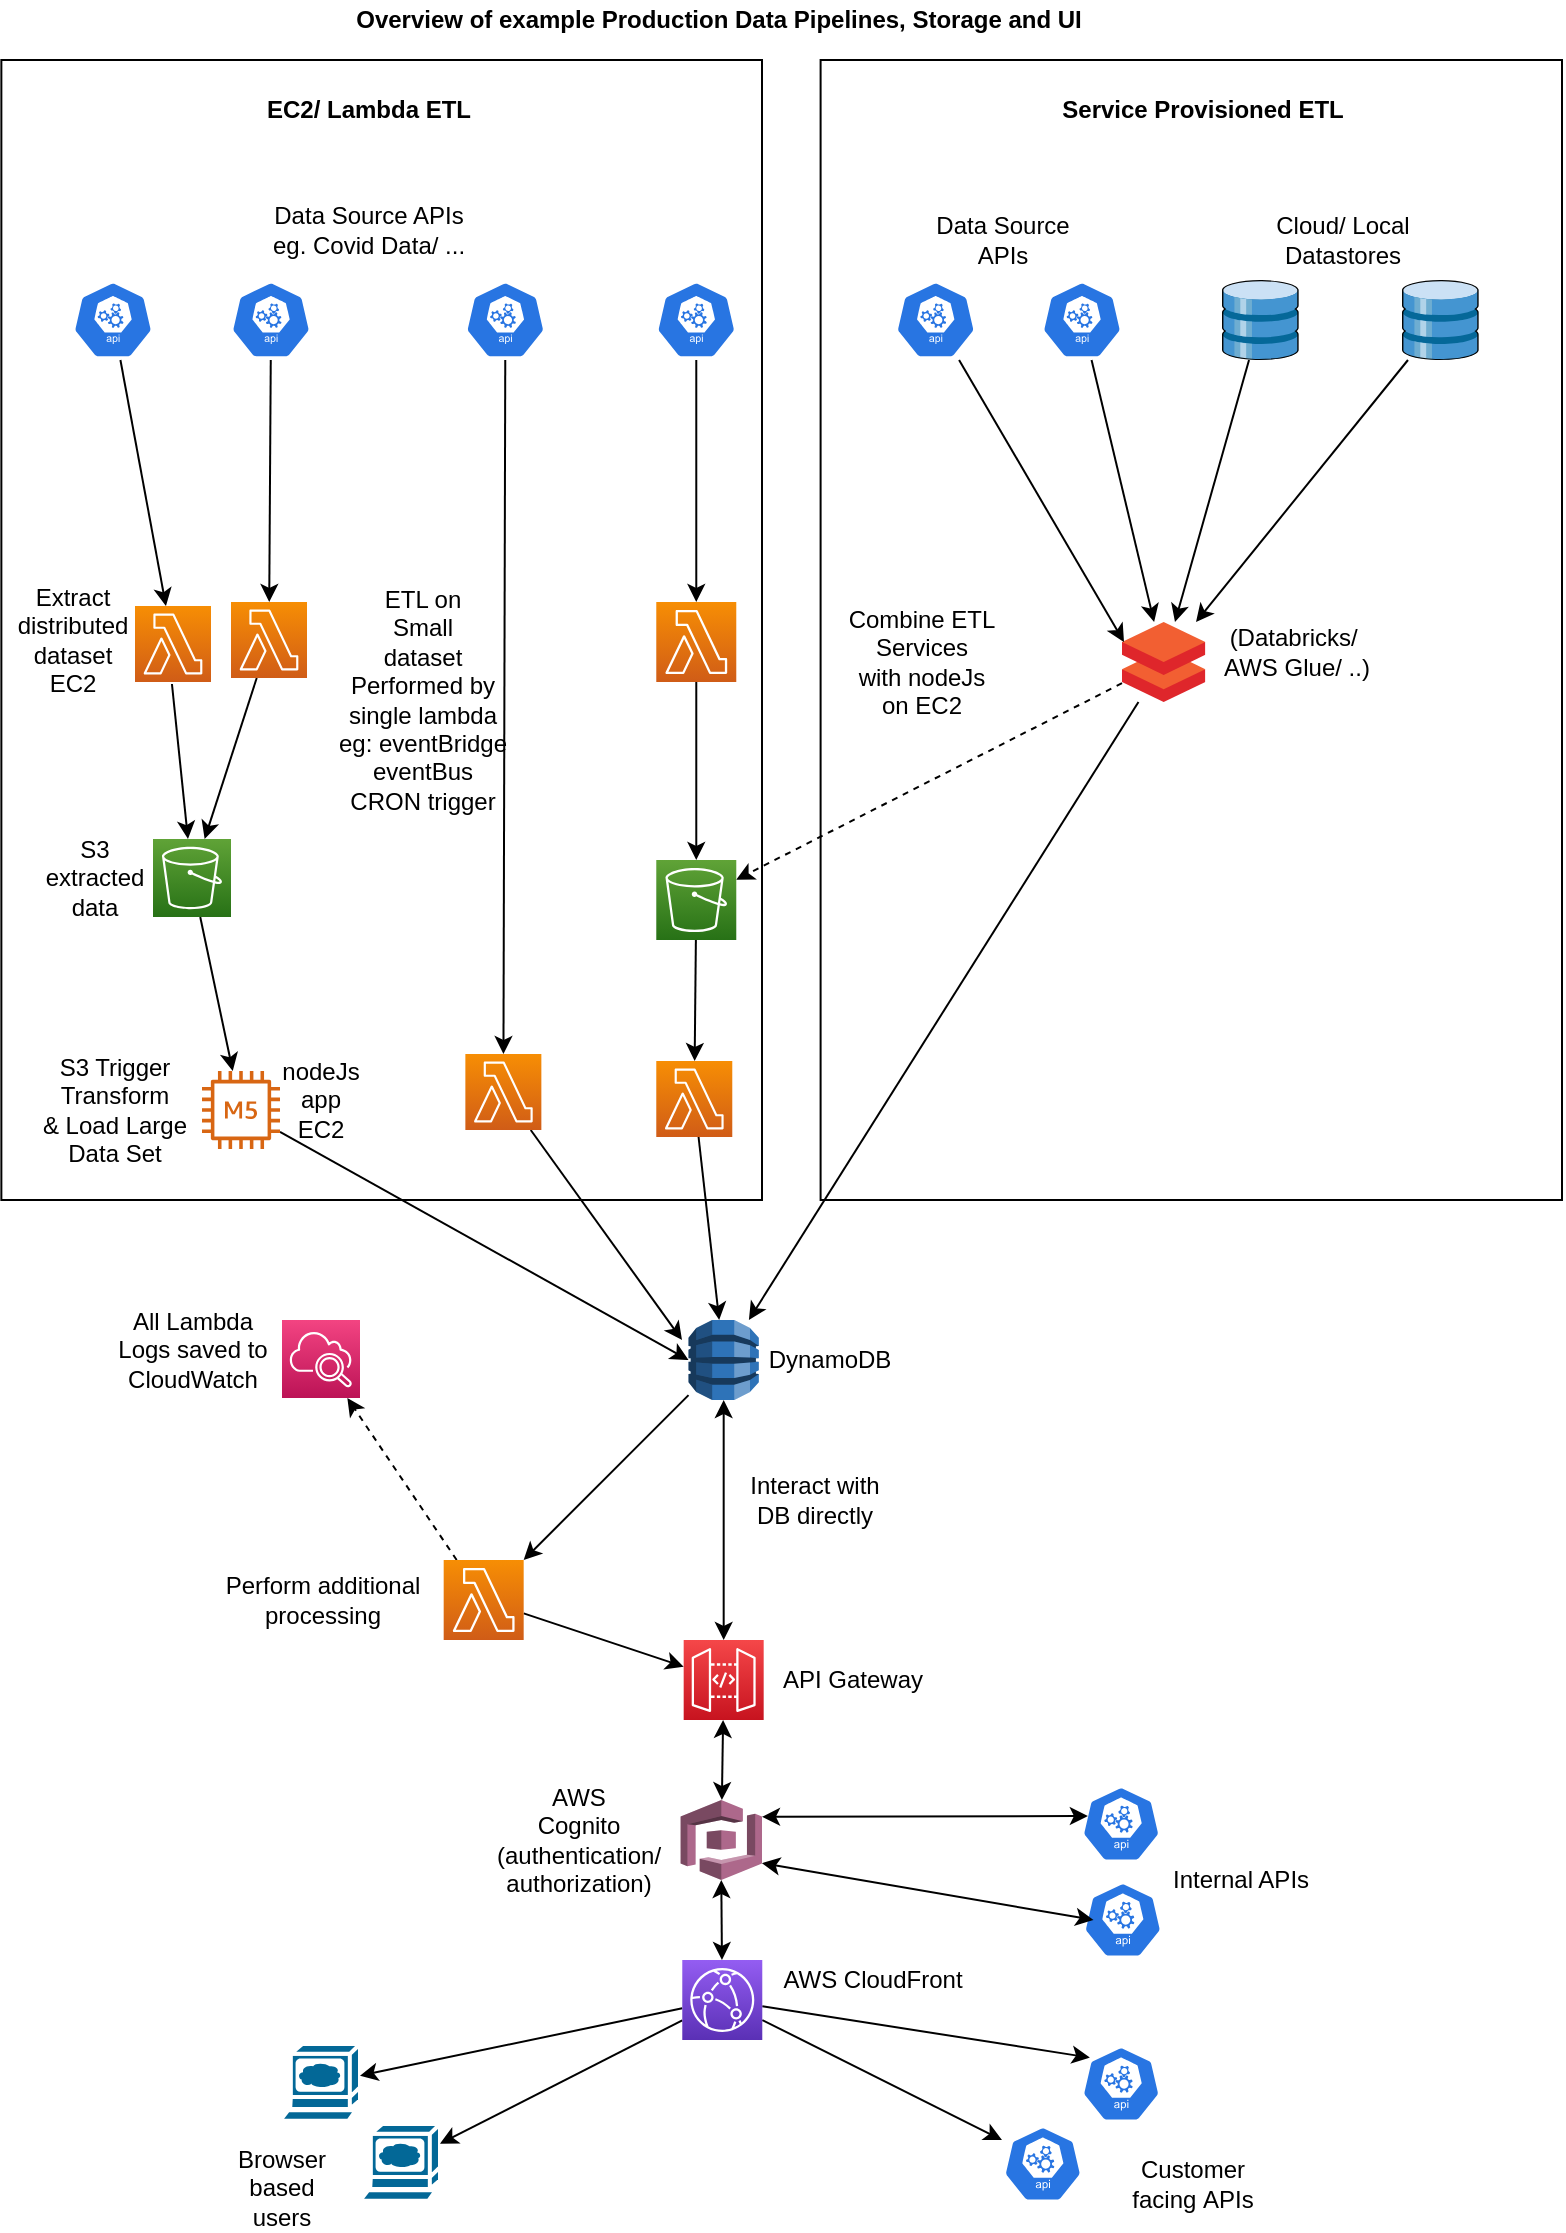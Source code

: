 <mxfile version="13.9.9" type="device"><diagram id="aTCe_defZY4tPfwxbAca" name="Page-1"><mxGraphModel dx="1422" dy="748" grid="1" gridSize="10" guides="1" tooltips="1" connect="1" arrows="1" fold="1" page="1" pageScale="1" pageWidth="827" pageHeight="1169" math="0" shadow="0"><root><mxCell id="0"/><mxCell id="1" parent="0"/><mxCell id="Fxdcf7u8SpKa828DsKwh-8" value="" style="rounded=0;whiteSpace=wrap;html=1;" parent="1" vertex="1"><mxGeometry x="429.3" y="50" width="370.7" height="570" as="geometry"/></mxCell><mxCell id="Fxdcf7u8SpKa828DsKwh-7" value="" style="rounded=0;whiteSpace=wrap;html=1;" parent="1" vertex="1"><mxGeometry x="19.68" y="50" width="380.32" height="570" as="geometry"/></mxCell><mxCell id="BNYEMuig_fA-zuPnoa_L-2" value="&lt;b&gt;Overview of example Production Data Pipelines, Storage and UI&lt;/b&gt;" style="text;html=1;align=center;verticalAlign=middle;resizable=0;points=[];autosize=1;" parent="1" vertex="1"><mxGeometry x="187.68" y="20" width="380" height="20" as="geometry"/></mxCell><mxCell id="BNYEMuig_fA-zuPnoa_L-24" style="edgeStyle=none;rounded=0;orthogonalLoop=1;jettySize=auto;html=1;" parent="1" source="BNYEMuig_fA-zuPnoa_L-3" target="BNYEMuig_fA-zuPnoa_L-23" edge="1"><mxGeometry relative="1" as="geometry"/></mxCell><mxCell id="BNYEMuig_fA-zuPnoa_L-77" style="edgeStyle=none;rounded=0;orthogonalLoop=1;jettySize=auto;html=1;dashed=1;" parent="1" source="BNYEMuig_fA-zuPnoa_L-3" target="BNYEMuig_fA-zuPnoa_L-39" edge="1"><mxGeometry relative="1" as="geometry"/></mxCell><mxCell id="BNYEMuig_fA-zuPnoa_L-3" value="" style="aspect=fixed;html=1;points=[];align=center;image;fontSize=12;image=img/lib/mscae/Databricks.svg;" parent="1" vertex="1"><mxGeometry x="580" y="331" width="41.67" height="40" as="geometry"/></mxCell><mxCell id="BNYEMuig_fA-zuPnoa_L-11" style="edgeStyle=none;rounded=0;orthogonalLoop=1;jettySize=auto;html=1;entryX=0.024;entryY=0.25;entryDx=0;entryDy=0;entryPerimeter=0;" parent="1" source="BNYEMuig_fA-zuPnoa_L-4" target="BNYEMuig_fA-zuPnoa_L-3" edge="1"><mxGeometry relative="1" as="geometry"/></mxCell><mxCell id="BNYEMuig_fA-zuPnoa_L-4" value="" style="html=1;dashed=0;whitespace=wrap;fillColor=#2875E2;strokeColor=#ffffff;points=[[0.005,0.63,0],[0.1,0.2,0],[0.9,0.2,0],[0.5,0,0],[0.995,0.63,0],[0.72,0.99,0],[0.5,1,0],[0.28,0.99,0]];shape=mxgraph.kubernetes.icon;prIcon=api" parent="1" vertex="1"><mxGeometry x="466.84" y="160" width="40" height="40" as="geometry"/></mxCell><mxCell id="BNYEMuig_fA-zuPnoa_L-12" style="edgeStyle=none;rounded=0;orthogonalLoop=1;jettySize=auto;html=1;" parent="1" source="BNYEMuig_fA-zuPnoa_L-5" target="BNYEMuig_fA-zuPnoa_L-3" edge="1"><mxGeometry relative="1" as="geometry"><mxPoint x="569" y="230" as="targetPoint"/></mxGeometry></mxCell><mxCell id="BNYEMuig_fA-zuPnoa_L-5" value="" style="html=1;dashed=0;whitespace=wrap;fillColor=#2875E2;strokeColor=#ffffff;points=[[0.005,0.63,0],[0.1,0.2,0],[0.9,0.2,0],[0.5,0,0],[0.995,0.63,0],[0.72,0.99,0],[0.5,1,0],[0.28,0.99,0]];shape=mxgraph.kubernetes.icon;prIcon=api" parent="1" vertex="1"><mxGeometry x="540" y="160" width="40" height="40" as="geometry"/></mxCell><mxCell id="Fxdcf7u8SpKa828DsKwh-12" style="rounded=0;orthogonalLoop=1;jettySize=auto;html=1;" parent="1" source="BNYEMuig_fA-zuPnoa_L-9" target="BNYEMuig_fA-zuPnoa_L-3" edge="1"><mxGeometry relative="1" as="geometry"/></mxCell><mxCell id="BNYEMuig_fA-zuPnoa_L-9" value="" style="shadow=0;dashed=0;html=1;labelPosition=center;verticalLabelPosition=bottom;verticalAlign=top;align=center;outlineConnect=0;shape=mxgraph.veeam.3d.datastore;" parent="1" vertex="1"><mxGeometry x="630" y="160" width="38.33" height="40" as="geometry"/></mxCell><mxCell id="BNYEMuig_fA-zuPnoa_L-14" style="edgeStyle=none;rounded=0;orthogonalLoop=1;jettySize=auto;html=1;" parent="1" source="BNYEMuig_fA-zuPnoa_L-10" target="BNYEMuig_fA-zuPnoa_L-3" edge="1"><mxGeometry relative="1" as="geometry"><mxPoint x="610" y="250" as="targetPoint"/></mxGeometry></mxCell><mxCell id="BNYEMuig_fA-zuPnoa_L-10" value="" style="shadow=0;dashed=0;html=1;labelPosition=center;verticalLabelPosition=bottom;verticalAlign=top;align=center;outlineConnect=0;shape=mxgraph.veeam.3d.datastore;" parent="1" vertex="1"><mxGeometry x="720" y="160" width="38.33" height="40" as="geometry"/></mxCell><mxCell id="BNYEMuig_fA-zuPnoa_L-17" value="&lt;b&gt;Service Provisioned ETL&lt;/b&gt;" style="text;html=1;align=center;verticalAlign=middle;resizable=0;points=[];autosize=1;" parent="1" vertex="1"><mxGeometry x="540" y="65" width="160" height="20" as="geometry"/></mxCell><mxCell id="BNYEMuig_fA-zuPnoa_L-21" value="Data Source&lt;br&gt;APIs" style="text;html=1;align=center;verticalAlign=middle;resizable=0;points=[];autosize=1;" parent="1" vertex="1"><mxGeometry x="480" y="125" width="80" height="30" as="geometry"/></mxCell><mxCell id="BNYEMuig_fA-zuPnoa_L-22" value="Cloud/ Local&lt;br&gt;Datastores" style="text;html=1;align=center;verticalAlign=middle;resizable=0;points=[];autosize=1;" parent="1" vertex="1"><mxGeometry x="650" y="125" width="80" height="30" as="geometry"/></mxCell><mxCell id="BNYEMuig_fA-zuPnoa_L-57" style="endArrow=classic;startArrow=classic;edgeStyle=none;rounded=0;orthogonalLoop=1;jettySize=auto;html=1;" parent="1" source="BNYEMuig_fA-zuPnoa_L-23" target="BNYEMuig_fA-zuPnoa_L-26" edge="1"><mxGeometry relative="1" as="geometry"/></mxCell><mxCell id="BNYEMuig_fA-zuPnoa_L-62" style="edgeStyle=none;rounded=0;orthogonalLoop=1;jettySize=auto;html=1;" parent="1" source="BNYEMuig_fA-zuPnoa_L-23" target="BNYEMuig_fA-zuPnoa_L-61" edge="1"><mxGeometry relative="1" as="geometry"/></mxCell><mxCell id="BNYEMuig_fA-zuPnoa_L-23" value="" style="outlineConnect=0;dashed=0;verticalLabelPosition=bottom;verticalAlign=top;align=center;html=1;shape=mxgraph.aws3.dynamo_db;fillColor=#2E73B8;gradientColor=none;" parent="1" vertex="1"><mxGeometry x="363.26" y="680" width="35.16" height="40" as="geometry"/></mxCell><mxCell id="BNYEMuig_fA-zuPnoa_L-25" value="DynamoDB" style="text;html=1;strokeColor=none;fillColor=none;align=center;verticalAlign=middle;whiteSpace=wrap;rounded=0;" parent="1" vertex="1"><mxGeometry x="414" y="690" width="40" height="20" as="geometry"/></mxCell><mxCell id="Fxdcf7u8SpKa828DsKwh-25" style="endArrow=classic;startArrow=classic;edgeStyle=none;rounded=0;orthogonalLoop=1;jettySize=auto;html=1;" parent="1" source="BNYEMuig_fA-zuPnoa_L-26" target="BNYEMuig_fA-zuPnoa_L-97" edge="1"><mxGeometry relative="1" as="geometry"/></mxCell><mxCell id="BNYEMuig_fA-zuPnoa_L-26" value="" style="outlineConnect=0;fontColor=#232F3E;gradientColor=#F54749;gradientDirection=north;fillColor=#C7131F;strokeColor=#ffffff;dashed=0;verticalLabelPosition=bottom;verticalAlign=top;align=center;html=1;fontSize=12;fontStyle=0;aspect=fixed;shape=mxgraph.aws4.resourceIcon;resIcon=mxgraph.aws4.api_gateway;" parent="1" vertex="1"><mxGeometry x="360.84" y="840" width="40" height="40" as="geometry"/></mxCell><mxCell id="BNYEMuig_fA-zuPnoa_L-37" style="edgeStyle=none;rounded=0;orthogonalLoop=1;jettySize=auto;html=1;entryX=0;entryY=0.5;entryDx=0;entryDy=0;entryPerimeter=0;" parent="1" source="Ru930SApAnuf5C44BM1C-10" target="BNYEMuig_fA-zuPnoa_L-23" edge="1"><mxGeometry relative="1" as="geometry"><mxPoint x="158" y="589.251" as="sourcePoint"/></mxGeometry></mxCell><mxCell id="Jq5ImHRcuJ3xQuPH3goZ-6" style="edgeStyle=none;rounded=0;orthogonalLoop=1;jettySize=auto;html=1;" parent="1" source="BNYEMuig_fA-zuPnoa_L-39" target="Ru930SApAnuf5C44BM1C-14" edge="1"><mxGeometry relative="1" as="geometry"><mxPoint x="366.73" y="559" as="targetPoint"/></mxGeometry></mxCell><mxCell id="BNYEMuig_fA-zuPnoa_L-39" value="" style="outlineConnect=0;fontColor=#232F3E;gradientColor=#60A337;gradientDirection=north;fillColor=#277116;strokeColor=#ffffff;dashed=0;verticalLabelPosition=bottom;verticalAlign=top;align=center;html=1;fontSize=12;fontStyle=0;aspect=fixed;shape=mxgraph.aws4.resourceIcon;resIcon=mxgraph.aws4.s3;" parent="1" vertex="1"><mxGeometry x="347.14" y="450" width="40" height="40" as="geometry"/></mxCell><mxCell id="BNYEMuig_fA-zuPnoa_L-44" style="edgeStyle=none;rounded=0;orthogonalLoop=1;jettySize=auto;html=1;" parent="1" source="BNYEMuig_fA-zuPnoa_L-43" target="Ru930SApAnuf5C44BM1C-10" edge="1"><mxGeometry relative="1" as="geometry"><mxPoint x="135.2" y="560" as="targetPoint"/></mxGeometry></mxCell><mxCell id="BNYEMuig_fA-zuPnoa_L-43" value="" style="outlineConnect=0;fontColor=#232F3E;gradientColor=#60A337;gradientDirection=north;fillColor=#277116;strokeColor=#ffffff;dashed=0;verticalLabelPosition=bottom;verticalAlign=top;align=center;html=1;fontSize=12;fontStyle=0;aspect=fixed;shape=mxgraph.aws4.resourceIcon;resIcon=mxgraph.aws4.s3;" parent="1" vertex="1"><mxGeometry x="95.5" y="439.5" width="39" height="39" as="geometry"/></mxCell><mxCell id="BNYEMuig_fA-zuPnoa_L-46" value="&lt;b&gt;EC2/ Lambda ETL&lt;/b&gt;" style="text;html=1;align=center;verticalAlign=middle;resizable=0;points=[];autosize=1;" parent="1" vertex="1"><mxGeometry x="143" y="65" width="120" height="20" as="geometry"/></mxCell><mxCell id="BNYEMuig_fA-zuPnoa_L-47" value="" style="shape=mxgraph.cisco.computers_and_peripherals.web_browser;html=1;pointerEvents=1;dashed=0;fillColor=#036897;strokeColor=#ffffff;strokeWidth=2;verticalLabelPosition=bottom;verticalAlign=top;align=center;outlineConnect=0;" parent="1" vertex="1"><mxGeometry x="159" y="1042" width="40" height="40" as="geometry"/></mxCell><mxCell id="BNYEMuig_fA-zuPnoa_L-48" value="" style="shape=mxgraph.cisco.computers_and_peripherals.web_browser;html=1;pointerEvents=1;dashed=0;fillColor=#036897;strokeColor=#ffffff;strokeWidth=2;verticalLabelPosition=bottom;verticalAlign=top;align=center;outlineConnect=0;" parent="1" vertex="1"><mxGeometry x="199.0" y="1082" width="40" height="40" as="geometry"/></mxCell><mxCell id="BNYEMuig_fA-zuPnoa_L-63" style="edgeStyle=none;rounded=0;orthogonalLoop=1;jettySize=auto;html=1;" parent="1" source="BNYEMuig_fA-zuPnoa_L-61" target="BNYEMuig_fA-zuPnoa_L-26" edge="1"><mxGeometry relative="1" as="geometry"/></mxCell><mxCell id="Jq5ImHRcuJ3xQuPH3goZ-19" style="edgeStyle=none;rounded=0;orthogonalLoop=1;jettySize=auto;html=1;dashed=1;" parent="1" source="BNYEMuig_fA-zuPnoa_L-61" target="Jq5ImHRcuJ3xQuPH3goZ-15" edge="1"><mxGeometry relative="1" as="geometry"><mxPoint x="160" y="720" as="targetPoint"/></mxGeometry></mxCell><mxCell id="BNYEMuig_fA-zuPnoa_L-61" value="" style="outlineConnect=0;fontColor=#232F3E;gradientColor=#F78E04;gradientDirection=north;fillColor=#D05C17;strokeColor=#ffffff;dashed=0;verticalLabelPosition=bottom;verticalAlign=top;align=center;html=1;fontSize=12;fontStyle=0;aspect=fixed;shape=mxgraph.aws4.resourceIcon;resIcon=mxgraph.aws4.lambda;" parent="1" vertex="1"><mxGeometry x="240.84" y="800" width="40" height="40" as="geometry"/></mxCell><mxCell id="BNYEMuig_fA-zuPnoa_L-64" value="Interact with&lt;br&gt;DB directly" style="text;html=1;strokeColor=none;fillColor=none;align=center;verticalAlign=middle;whiteSpace=wrap;rounded=0;" parent="1" vertex="1"><mxGeometry x="386.14" y="760" width="80.7" height="20" as="geometry"/></mxCell><mxCell id="BNYEMuig_fA-zuPnoa_L-66" value="Perform additional&lt;br&gt;processing" style="text;html=1;align=center;verticalAlign=middle;resizable=0;points=[];autosize=1;" parent="1" vertex="1"><mxGeometry x="124.5" y="805" width="110" height="30" as="geometry"/></mxCell><mxCell id="BNYEMuig_fA-zuPnoa_L-67" value="Browser based users" style="text;html=1;strokeColor=none;fillColor=none;align=center;verticalAlign=middle;whiteSpace=wrap;rounded=0;" parent="1" vertex="1"><mxGeometry x="140" y="1104" width="40" height="20" as="geometry"/></mxCell><mxCell id="BNYEMuig_fA-zuPnoa_L-69" value="" style="html=1;dashed=0;whitespace=wrap;fillColor=#2875E2;strokeColor=#ffffff;points=[[0.005,0.63,0],[0.1,0.2,0],[0.9,0.2,0],[0.5,0,0],[0.995,0.63,0],[0.72,0.99,0],[0.5,1,0],[0.28,0.99,0]];shape=mxgraph.kubernetes.icon;prIcon=api" parent="1" vertex="1"><mxGeometry x="520.84" y="1080" width="39.16" height="44" as="geometry"/></mxCell><mxCell id="BNYEMuig_fA-zuPnoa_L-71" value="" style="html=1;dashed=0;whitespace=wrap;fillColor=#2875E2;strokeColor=#ffffff;points=[[0.005,0.63,0],[0.1,0.2,0],[0.9,0.2,0],[0.5,0,0],[0.995,0.63,0],[0.72,0.99,0],[0.5,1,0],[0.28,0.99,0]];shape=mxgraph.kubernetes.icon;prIcon=api" parent="1" vertex="1"><mxGeometry x="560.0" y="1040" width="39.16" height="44" as="geometry"/></mxCell><mxCell id="BNYEMuig_fA-zuPnoa_L-76" value="Customer&lt;br&gt;facing&amp;nbsp;APIs" style="text;html=1;align=center;verticalAlign=middle;resizable=0;points=[];autosize=1;" parent="1" vertex="1"><mxGeometry x="574.65" y="1097" width="80" height="30" as="geometry"/></mxCell><mxCell id="BNYEMuig_fA-zuPnoa_L-82" style="edgeStyle=none;rounded=0;orthogonalLoop=1;jettySize=auto;html=1;" parent="1" source="BNYEMuig_fA-zuPnoa_L-79" target="BNYEMuig_fA-zuPnoa_L-39" edge="1"><mxGeometry relative="1" as="geometry"/></mxCell><mxCell id="BNYEMuig_fA-zuPnoa_L-79" value="" style="outlineConnect=0;fontColor=#232F3E;gradientColor=#F78E04;gradientDirection=north;fillColor=#D05C17;strokeColor=#ffffff;dashed=0;verticalLabelPosition=bottom;verticalAlign=top;align=center;html=1;fontSize=12;fontStyle=0;aspect=fixed;shape=mxgraph.aws4.resourceIcon;resIcon=mxgraph.aws4.lambda;" parent="1" vertex="1"><mxGeometry x="347.14" y="321" width="40" height="40" as="geometry"/></mxCell><mxCell id="BNYEMuig_fA-zuPnoa_L-83" value="Combine ETL Services&lt;br&gt;with nodeJs on EC2" style="text;html=1;strokeColor=none;fillColor=none;align=center;verticalAlign=middle;whiteSpace=wrap;rounded=0;" parent="1" vertex="1"><mxGeometry x="440" y="341" width="80" height="20" as="geometry"/></mxCell><mxCell id="BNYEMuig_fA-zuPnoa_L-84" value="S3 Trigger&lt;br&gt;Transform&lt;br&gt;&amp;amp; Load Large&lt;br&gt;Data Set" style="text;html=1;align=center;verticalAlign=middle;resizable=0;points=[];autosize=1;" parent="1" vertex="1"><mxGeometry x="30.5" y="545" width="90" height="60" as="geometry"/></mxCell><mxCell id="Ru930SApAnuf5C44BM1C-4" style="rounded=0;orthogonalLoop=1;jettySize=auto;html=1;" edge="1" parent="1" source="BNYEMuig_fA-zuPnoa_L-86" target="Ru930SApAnuf5C44BM1C-8"><mxGeometry relative="1" as="geometry"><mxPoint x="94.241" y="321" as="targetPoint"/></mxGeometry></mxCell><mxCell id="BNYEMuig_fA-zuPnoa_L-86" value="" style="html=1;dashed=0;whitespace=wrap;fillColor=#2875E2;strokeColor=#ffffff;points=[[0.005,0.63,0],[0.1,0.2,0],[0.9,0.2,0],[0.5,0,0],[0.995,0.63,0],[0.72,0.99,0],[0.5,1,0],[0.28,0.99,0]];shape=mxgraph.kubernetes.icon;prIcon=api" parent="1" vertex="1"><mxGeometry x="134.5" y="160" width="40" height="40" as="geometry"/></mxCell><mxCell id="BNYEMuig_fA-zuPnoa_L-89" style="edgeStyle=none;rounded=0;orthogonalLoop=1;jettySize=auto;html=1;" parent="1" source="BNYEMuig_fA-zuPnoa_L-87" target="BNYEMuig_fA-zuPnoa_L-79" edge="1"><mxGeometry relative="1" as="geometry"/></mxCell><mxCell id="BNYEMuig_fA-zuPnoa_L-87" value="" style="html=1;dashed=0;whitespace=wrap;fillColor=#2875E2;strokeColor=#ffffff;points=[[0.005,0.63,0],[0.1,0.2,0],[0.9,0.2,0],[0.5,0,0],[0.995,0.63,0],[0.72,0.99,0],[0.5,1,0],[0.28,0.99,0]];shape=mxgraph.kubernetes.icon;prIcon=api" parent="1" vertex="1"><mxGeometry x="347.14" y="160" width="40" height="40" as="geometry"/></mxCell><mxCell id="Ru930SApAnuf5C44BM1C-3" style="rounded=0;orthogonalLoop=1;jettySize=auto;html=1;" edge="1" parent="1" source="BNYEMuig_fA-zuPnoa_L-92" target="Ru930SApAnuf5C44BM1C-6"><mxGeometry relative="1" as="geometry"><mxPoint x="89.381" y="321" as="targetPoint"/></mxGeometry></mxCell><mxCell id="BNYEMuig_fA-zuPnoa_L-92" value="" style="html=1;dashed=0;whitespace=wrap;fillColor=#2875E2;strokeColor=#ffffff;points=[[0.005,0.63,0],[0.1,0.2,0],[0.9,0.2,0],[0.5,0,0],[0.995,0.63,0],[0.72,0.99,0],[0.5,1,0],[0.28,0.99,0]];shape=mxgraph.kubernetes.icon;prIcon=api" parent="1" vertex="1"><mxGeometry x="55.5" y="160" width="40" height="40" as="geometry"/></mxCell><mxCell id="BNYEMuig_fA-zuPnoa_L-94" value="Data Source APIs&lt;br&gt;eg. Covid Data/ ..." style="text;html=1;align=center;verticalAlign=middle;resizable=0;points=[];autosize=1;" parent="1" vertex="1"><mxGeometry x="148" y="120" width="110" height="30" as="geometry"/></mxCell><mxCell id="BNYEMuig_fA-zuPnoa_L-95" value="Extract&lt;br&gt;distributed&lt;br&gt;dataset&lt;br&gt;EC2" style="text;html=1;align=center;verticalAlign=middle;resizable=0;points=[];autosize=1;" parent="1" vertex="1"><mxGeometry x="19.68" y="310" width="70" height="60" as="geometry"/></mxCell><mxCell id="BNYEMuig_fA-zuPnoa_L-101" style="edgeStyle=none;rounded=0;orthogonalLoop=1;jettySize=auto;html=1;" parent="1" source="BNYEMuig_fA-zuPnoa_L-106" target="BNYEMuig_fA-zuPnoa_L-48" edge="1"><mxGeometry relative="1" as="geometry"/></mxCell><mxCell id="BNYEMuig_fA-zuPnoa_L-102" style="edgeStyle=none;rounded=0;orthogonalLoop=1;jettySize=auto;html=1;" parent="1" source="BNYEMuig_fA-zuPnoa_L-106" edge="1"><mxGeometry relative="1" as="geometry"><mxPoint x="520" y="1090" as="targetPoint"/></mxGeometry></mxCell><mxCell id="BNYEMuig_fA-zuPnoa_L-103" style="edgeStyle=none;rounded=0;orthogonalLoop=1;jettySize=auto;html=1;entryX=0.1;entryY=0.2;entryDx=0;entryDy=0;entryPerimeter=0;" parent="1" source="BNYEMuig_fA-zuPnoa_L-106" target="BNYEMuig_fA-zuPnoa_L-71" edge="1"><mxGeometry relative="1" as="geometry"/></mxCell><mxCell id="Fxdcf7u8SpKa828DsKwh-16" style="edgeStyle=none;rounded=0;orthogonalLoop=1;jettySize=auto;html=1;" parent="1" source="BNYEMuig_fA-zuPnoa_L-106" target="BNYEMuig_fA-zuPnoa_L-47" edge="1"><mxGeometry relative="1" as="geometry"/></mxCell><mxCell id="Fxdcf7u8SpKa828DsKwh-26" style="endArrow=classic;startArrow=classic;edgeStyle=none;rounded=0;orthogonalLoop=1;jettySize=auto;html=1;exitX=0.5;exitY=1;exitDx=0;exitDy=0;exitPerimeter=0;" parent="1" source="BNYEMuig_fA-zuPnoa_L-97" target="BNYEMuig_fA-zuPnoa_L-106" edge="1"><mxGeometry relative="1" as="geometry"/></mxCell><mxCell id="BNYEMuig_fA-zuPnoa_L-97" value="" style="outlineConnect=0;dashed=0;verticalLabelPosition=bottom;verticalAlign=top;align=center;html=1;shape=mxgraph.aws3.cognito;fillColor=#AD688B;gradientColor=none;" parent="1" vertex="1"><mxGeometry x="359.3" y="920" width="40.7" height="40" as="geometry"/></mxCell><mxCell id="BNYEMuig_fA-zuPnoa_L-104" value="AWS&lt;br&gt;Cognito&lt;br&gt;(authentication/&lt;br&gt;authorization)" style="text;html=1;align=center;verticalAlign=middle;resizable=0;points=[];autosize=1;" parent="1" vertex="1"><mxGeometry x="257.76" y="910" width="100" height="60" as="geometry"/></mxCell><mxCell id="BNYEMuig_fA-zuPnoa_L-106" value="" style="outlineConnect=0;fontColor=#232F3E;gradientColor=#945DF2;gradientDirection=north;fillColor=#5A30B5;strokeColor=#ffffff;dashed=0;verticalLabelPosition=bottom;verticalAlign=top;align=center;html=1;fontSize=12;fontStyle=0;aspect=fixed;shape=mxgraph.aws4.resourceIcon;resIcon=mxgraph.aws4.cloudfront;" parent="1" vertex="1"><mxGeometry x="360.14" y="1000" width="40" height="40" as="geometry"/></mxCell><mxCell id="BNYEMuig_fA-zuPnoa_L-109" value="AWS CloudFront" style="text;html=1;align=center;verticalAlign=middle;resizable=0;points=[];autosize=1;" parent="1" vertex="1"><mxGeometry x="400" y="1000" width="110" height="20" as="geometry"/></mxCell><mxCell id="KMpzasrM4kQXYUg2Qbxx-1" value="API Gateway" style="text;html=1;align=center;verticalAlign=middle;resizable=0;points=[];autosize=1;" parent="1" vertex="1"><mxGeometry x="400.14" y="850" width="90" height="20" as="geometry"/></mxCell><mxCell id="Vuo1LifHoyp7z0A4oqae-2" value="(Databricks/&amp;nbsp;&lt;br&gt;AWS Glue/ ..)" style="text;html=1;align=center;verticalAlign=middle;resizable=0;points=[];autosize=1;" parent="1" vertex="1"><mxGeometry x="621.67" y="331" width="90" height="30" as="geometry"/></mxCell><mxCell id="WWOzZU8_idI8m9w-TMid-8" style="edgeStyle=none;rounded=0;orthogonalLoop=1;jettySize=auto;html=1;" parent="1" source="WWOzZU8_idI8m9w-TMid-1" target="WWOzZU8_idI8m9w-TMid-7" edge="1"><mxGeometry relative="1" as="geometry"/></mxCell><mxCell id="WWOzZU8_idI8m9w-TMid-1" value="" style="html=1;dashed=0;whitespace=wrap;fillColor=#2875E2;strokeColor=#ffffff;points=[[0.005,0.63,0],[0.1,0.2,0],[0.9,0.2,0],[0.5,0,0],[0.995,0.63,0],[0.72,0.99,0],[0.5,1,0],[0.28,0.99,0]];shape=mxgraph.kubernetes.icon;prIcon=api" parent="1" vertex="1"><mxGeometry x="251.68" y="160" width="40" height="40" as="geometry"/></mxCell><mxCell id="WWOzZU8_idI8m9w-TMid-5" value="ETL on&lt;br&gt;Small&lt;br&gt;dataset&lt;br&gt;Performed by&lt;br&gt;single lambda&lt;br&gt;eg: eventBridge&lt;br&gt;eventBus&lt;br&gt;CRON trigger" style="text;html=1;align=center;verticalAlign=middle;resizable=0;points=[];autosize=1;" parent="1" vertex="1"><mxGeometry x="180" y="310" width="100" height="120" as="geometry"/></mxCell><mxCell id="WWOzZU8_idI8m9w-TMid-9" style="edgeStyle=none;rounded=0;orthogonalLoop=1;jettySize=auto;html=1;" parent="1" source="WWOzZU8_idI8m9w-TMid-7" edge="1"><mxGeometry relative="1" as="geometry"><mxPoint x="360" y="690" as="targetPoint"/></mxGeometry></mxCell><mxCell id="WWOzZU8_idI8m9w-TMid-7" value="" style="outlineConnect=0;fontColor=#232F3E;gradientColor=#F78E04;gradientDirection=north;fillColor=#D05C17;strokeColor=#ffffff;dashed=0;verticalLabelPosition=bottom;verticalAlign=top;align=center;html=1;fontSize=12;fontStyle=0;aspect=fixed;shape=mxgraph.aws4.resourceIcon;resIcon=mxgraph.aws4.lambda;" parent="1" vertex="1"><mxGeometry x="251.68" y="547" width="38" height="38" as="geometry"/></mxCell><mxCell id="Fxdcf7u8SpKa828DsKwh-19" value="" style="html=1;dashed=0;whitespace=wrap;fillColor=#2875E2;strokeColor=#ffffff;points=[[0.005,0.63,0],[0.1,0.2,0],[0.9,0.2,0],[0.5,0,0],[0.995,0.63,0],[0.72,0.99,0],[0.5,1,0],[0.28,0.99,0]];shape=mxgraph.kubernetes.icon;prIcon=api" parent="1" vertex="1"><mxGeometry x="560" y="910" width="39.16" height="44" as="geometry"/></mxCell><mxCell id="Fxdcf7u8SpKa828DsKwh-20" value="" style="html=1;dashed=0;whitespace=wrap;fillColor=#2875E2;strokeColor=#ffffff;points=[[0.005,0.63,0],[0.1,0.2,0],[0.9,0.2,0],[0.5,0,0],[0.995,0.63,0],[0.72,0.99,0],[0.5,1,0],[0.28,0.99,0]];shape=mxgraph.kubernetes.icon;prIcon=api" parent="1" vertex="1"><mxGeometry x="560.84" y="958" width="39.16" height="44" as="geometry"/></mxCell><mxCell id="Fxdcf7u8SpKa828DsKwh-21" value="Internal APIs" style="text;html=1;align=center;verticalAlign=middle;resizable=0;points=[];autosize=1;" parent="1" vertex="1"><mxGeometry x="599.16" y="950" width="80" height="20" as="geometry"/></mxCell><mxCell id="Fxdcf7u8SpKa828DsKwh-22" value="" style="endArrow=classic;startArrow=classic;html=1;exitX=0.075;exitY=0.409;exitDx=0;exitDy=0;exitPerimeter=0;entryX=1;entryY=0.21;entryDx=0;entryDy=0;entryPerimeter=0;" parent="1" source="Fxdcf7u8SpKa828DsKwh-19" target="BNYEMuig_fA-zuPnoa_L-97" edge="1"><mxGeometry width="50" height="50" relative="1" as="geometry"><mxPoint x="390" y="1000" as="sourcePoint"/><mxPoint x="440" y="950" as="targetPoint"/></mxGeometry></mxCell><mxCell id="Fxdcf7u8SpKa828DsKwh-23" value="" style="endArrow=classic;startArrow=classic;html=1;exitX=0.126;exitY=0.5;exitDx=0;exitDy=0;exitPerimeter=0;entryX=1;entryY=0.79;entryDx=0;entryDy=0;entryPerimeter=0;" parent="1" source="Fxdcf7u8SpKa828DsKwh-20" target="BNYEMuig_fA-zuPnoa_L-97" edge="1"><mxGeometry width="50" height="50" relative="1" as="geometry"><mxPoint x="390" y="1000" as="sourcePoint"/><mxPoint x="440" y="950" as="targetPoint"/></mxGeometry></mxCell><mxCell id="Jq5ImHRcuJ3xQuPH3goZ-4" style="rounded=0;orthogonalLoop=1;jettySize=auto;html=1;" parent="1" source="Ru930SApAnuf5C44BM1C-14" target="BNYEMuig_fA-zuPnoa_L-23" edge="1"><mxGeometry relative="1" as="geometry"><mxPoint x="369" y="590" as="sourcePoint"/></mxGeometry></mxCell><mxCell id="Jq5ImHRcuJ3xQuPH3goZ-5" value="nodeJs&lt;br&gt;app&lt;br&gt;EC2" style="text;html=1;align=center;verticalAlign=middle;resizable=0;points=[];autosize=1;" parent="1" vertex="1"><mxGeometry x="154" y="544.5" width="50" height="50" as="geometry"/></mxCell><mxCell id="Jq5ImHRcuJ3xQuPH3goZ-13" value="S3&lt;br&gt;extracted&lt;br&gt;data" style="text;html=1;align=center;verticalAlign=middle;resizable=0;points=[];autosize=1;" parent="1" vertex="1"><mxGeometry x="35.5" y="434" width="60" height="50" as="geometry"/></mxCell><mxCell id="Jq5ImHRcuJ3xQuPH3goZ-15" value="" style="outlineConnect=0;fontColor=#232F3E;gradientColor=#F34482;gradientDirection=north;fillColor=#BC1356;strokeColor=#ffffff;dashed=0;verticalLabelPosition=bottom;verticalAlign=top;align=center;html=1;fontSize=12;fontStyle=0;aspect=fixed;shape=mxgraph.aws4.resourceIcon;resIcon=mxgraph.aws4.cloudwatch_2;" parent="1" vertex="1"><mxGeometry x="160" y="680" width="39" height="39" as="geometry"/></mxCell><mxCell id="Jq5ImHRcuJ3xQuPH3goZ-22" value="All Lambda&lt;br&gt;Logs saved to&lt;br&gt;CloudWatch" style="text;html=1;align=center;verticalAlign=middle;resizable=0;points=[];autosize=1;" parent="1" vertex="1"><mxGeometry x="70" y="670" width="90" height="50" as="geometry"/></mxCell><mxCell id="Ru930SApAnuf5C44BM1C-5" style="edgeStyle=none;rounded=0;orthogonalLoop=1;jettySize=auto;html=1;exitX=0.486;exitY=1.026;exitDx=0;exitDy=0;exitPerimeter=0;" edge="1" parent="1" source="Ru930SApAnuf5C44BM1C-6" target="BNYEMuig_fA-zuPnoa_L-43"><mxGeometry relative="1" as="geometry"><mxPoint x="95.224" y="360" as="sourcePoint"/></mxGeometry></mxCell><mxCell id="Ru930SApAnuf5C44BM1C-6" value="" style="outlineConnect=0;fontColor=#232F3E;gradientColor=#F78E04;gradientDirection=north;fillColor=#D05C17;strokeColor=#ffffff;dashed=0;verticalLabelPosition=bottom;verticalAlign=top;align=center;html=1;fontSize=12;fontStyle=0;aspect=fixed;shape=mxgraph.aws4.resourceIcon;resIcon=mxgraph.aws4.lambda;" vertex="1" parent="1"><mxGeometry x="86.5" y="323" width="38" height="38" as="geometry"/></mxCell><mxCell id="Ru930SApAnuf5C44BM1C-9" style="edgeStyle=none;rounded=0;orthogonalLoop=1;jettySize=auto;html=1;" edge="1" parent="1" source="Ru930SApAnuf5C44BM1C-8" target="BNYEMuig_fA-zuPnoa_L-43"><mxGeometry relative="1" as="geometry"/></mxCell><mxCell id="Ru930SApAnuf5C44BM1C-8" value="" style="outlineConnect=0;fontColor=#232F3E;gradientColor=#F78E04;gradientDirection=north;fillColor=#D05C17;strokeColor=#ffffff;dashed=0;verticalLabelPosition=bottom;verticalAlign=top;align=center;html=1;fontSize=12;fontStyle=0;aspect=fixed;shape=mxgraph.aws4.resourceIcon;resIcon=mxgraph.aws4.lambda;" vertex="1" parent="1"><mxGeometry x="134.5" y="321" width="38" height="38" as="geometry"/></mxCell><mxCell id="Ru930SApAnuf5C44BM1C-10" value="" style="outlineConnect=0;fontColor=#232F3E;gradientColor=none;fillColor=#D86613;strokeColor=none;dashed=0;verticalLabelPosition=bottom;verticalAlign=top;align=center;html=1;fontSize=12;fontStyle=0;aspect=fixed;pointerEvents=1;shape=mxgraph.aws4.m5_instance;" vertex="1" parent="1"><mxGeometry x="120" y="555.5" width="39" height="39" as="geometry"/></mxCell><mxCell id="Ru930SApAnuf5C44BM1C-14" value="" style="outlineConnect=0;fontColor=#232F3E;gradientColor=#F78E04;gradientDirection=north;fillColor=#D05C17;strokeColor=#ffffff;dashed=0;verticalLabelPosition=bottom;verticalAlign=top;align=center;html=1;fontSize=12;fontStyle=0;aspect=fixed;shape=mxgraph.aws4.resourceIcon;resIcon=mxgraph.aws4.lambda;" vertex="1" parent="1"><mxGeometry x="347.14" y="550.5" width="38" height="38" as="geometry"/></mxCell></root></mxGraphModel></diagram></mxfile>